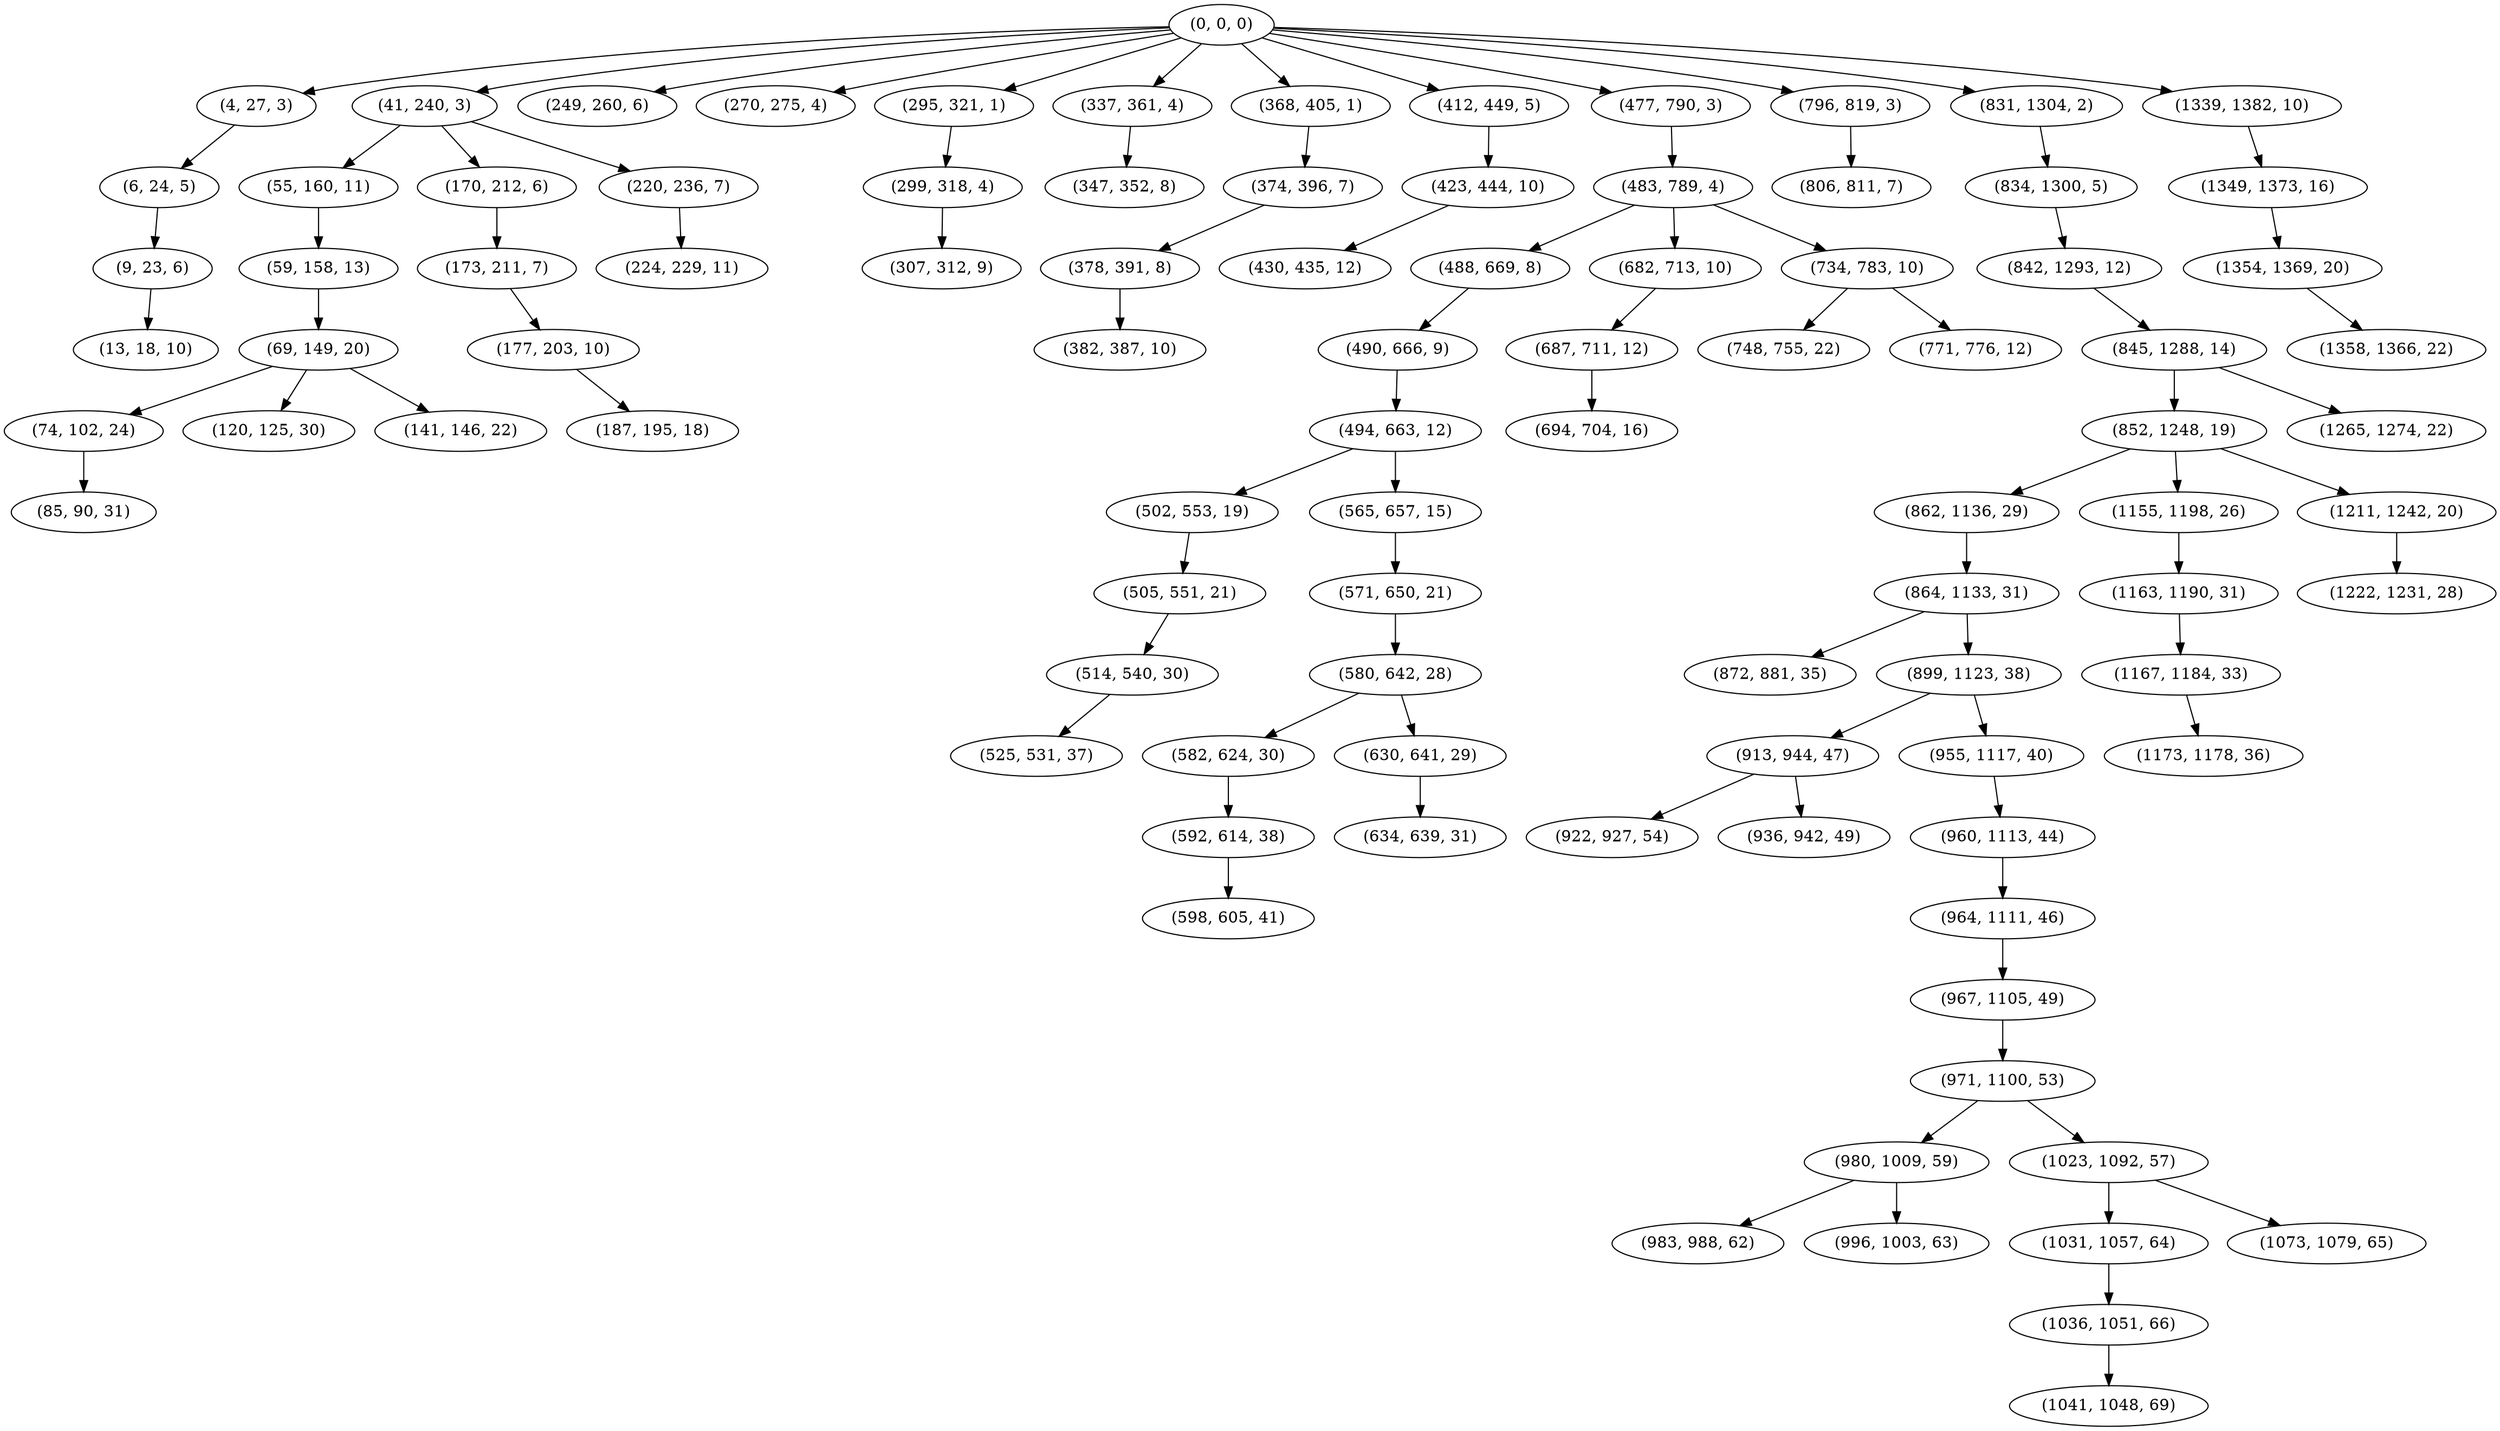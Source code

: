 digraph tree {
    "(0, 0, 0)";
    "(4, 27, 3)";
    "(6, 24, 5)";
    "(9, 23, 6)";
    "(13, 18, 10)";
    "(41, 240, 3)";
    "(55, 160, 11)";
    "(59, 158, 13)";
    "(69, 149, 20)";
    "(74, 102, 24)";
    "(85, 90, 31)";
    "(120, 125, 30)";
    "(141, 146, 22)";
    "(170, 212, 6)";
    "(173, 211, 7)";
    "(177, 203, 10)";
    "(187, 195, 18)";
    "(220, 236, 7)";
    "(224, 229, 11)";
    "(249, 260, 6)";
    "(270, 275, 4)";
    "(295, 321, 1)";
    "(299, 318, 4)";
    "(307, 312, 9)";
    "(337, 361, 4)";
    "(347, 352, 8)";
    "(368, 405, 1)";
    "(374, 396, 7)";
    "(378, 391, 8)";
    "(382, 387, 10)";
    "(412, 449, 5)";
    "(423, 444, 10)";
    "(430, 435, 12)";
    "(477, 790, 3)";
    "(483, 789, 4)";
    "(488, 669, 8)";
    "(490, 666, 9)";
    "(494, 663, 12)";
    "(502, 553, 19)";
    "(505, 551, 21)";
    "(514, 540, 30)";
    "(525, 531, 37)";
    "(565, 657, 15)";
    "(571, 650, 21)";
    "(580, 642, 28)";
    "(582, 624, 30)";
    "(592, 614, 38)";
    "(598, 605, 41)";
    "(630, 641, 29)";
    "(634, 639, 31)";
    "(682, 713, 10)";
    "(687, 711, 12)";
    "(694, 704, 16)";
    "(734, 783, 10)";
    "(748, 755, 22)";
    "(771, 776, 12)";
    "(796, 819, 3)";
    "(806, 811, 7)";
    "(831, 1304, 2)";
    "(834, 1300, 5)";
    "(842, 1293, 12)";
    "(845, 1288, 14)";
    "(852, 1248, 19)";
    "(862, 1136, 29)";
    "(864, 1133, 31)";
    "(872, 881, 35)";
    "(899, 1123, 38)";
    "(913, 944, 47)";
    "(922, 927, 54)";
    "(936, 942, 49)";
    "(955, 1117, 40)";
    "(960, 1113, 44)";
    "(964, 1111, 46)";
    "(967, 1105, 49)";
    "(971, 1100, 53)";
    "(980, 1009, 59)";
    "(983, 988, 62)";
    "(996, 1003, 63)";
    "(1023, 1092, 57)";
    "(1031, 1057, 64)";
    "(1036, 1051, 66)";
    "(1041, 1048, 69)";
    "(1073, 1079, 65)";
    "(1155, 1198, 26)";
    "(1163, 1190, 31)";
    "(1167, 1184, 33)";
    "(1173, 1178, 36)";
    "(1211, 1242, 20)";
    "(1222, 1231, 28)";
    "(1265, 1274, 22)";
    "(1339, 1382, 10)";
    "(1349, 1373, 16)";
    "(1354, 1369, 20)";
    "(1358, 1366, 22)";
    "(0, 0, 0)" -> "(4, 27, 3)";
    "(0, 0, 0)" -> "(41, 240, 3)";
    "(0, 0, 0)" -> "(249, 260, 6)";
    "(0, 0, 0)" -> "(270, 275, 4)";
    "(0, 0, 0)" -> "(295, 321, 1)";
    "(0, 0, 0)" -> "(337, 361, 4)";
    "(0, 0, 0)" -> "(368, 405, 1)";
    "(0, 0, 0)" -> "(412, 449, 5)";
    "(0, 0, 0)" -> "(477, 790, 3)";
    "(0, 0, 0)" -> "(796, 819, 3)";
    "(0, 0, 0)" -> "(831, 1304, 2)";
    "(0, 0, 0)" -> "(1339, 1382, 10)";
    "(4, 27, 3)" -> "(6, 24, 5)";
    "(6, 24, 5)" -> "(9, 23, 6)";
    "(9, 23, 6)" -> "(13, 18, 10)";
    "(41, 240, 3)" -> "(55, 160, 11)";
    "(41, 240, 3)" -> "(170, 212, 6)";
    "(41, 240, 3)" -> "(220, 236, 7)";
    "(55, 160, 11)" -> "(59, 158, 13)";
    "(59, 158, 13)" -> "(69, 149, 20)";
    "(69, 149, 20)" -> "(74, 102, 24)";
    "(69, 149, 20)" -> "(120, 125, 30)";
    "(69, 149, 20)" -> "(141, 146, 22)";
    "(74, 102, 24)" -> "(85, 90, 31)";
    "(170, 212, 6)" -> "(173, 211, 7)";
    "(173, 211, 7)" -> "(177, 203, 10)";
    "(177, 203, 10)" -> "(187, 195, 18)";
    "(220, 236, 7)" -> "(224, 229, 11)";
    "(295, 321, 1)" -> "(299, 318, 4)";
    "(299, 318, 4)" -> "(307, 312, 9)";
    "(337, 361, 4)" -> "(347, 352, 8)";
    "(368, 405, 1)" -> "(374, 396, 7)";
    "(374, 396, 7)" -> "(378, 391, 8)";
    "(378, 391, 8)" -> "(382, 387, 10)";
    "(412, 449, 5)" -> "(423, 444, 10)";
    "(423, 444, 10)" -> "(430, 435, 12)";
    "(477, 790, 3)" -> "(483, 789, 4)";
    "(483, 789, 4)" -> "(488, 669, 8)";
    "(483, 789, 4)" -> "(682, 713, 10)";
    "(483, 789, 4)" -> "(734, 783, 10)";
    "(488, 669, 8)" -> "(490, 666, 9)";
    "(490, 666, 9)" -> "(494, 663, 12)";
    "(494, 663, 12)" -> "(502, 553, 19)";
    "(494, 663, 12)" -> "(565, 657, 15)";
    "(502, 553, 19)" -> "(505, 551, 21)";
    "(505, 551, 21)" -> "(514, 540, 30)";
    "(514, 540, 30)" -> "(525, 531, 37)";
    "(565, 657, 15)" -> "(571, 650, 21)";
    "(571, 650, 21)" -> "(580, 642, 28)";
    "(580, 642, 28)" -> "(582, 624, 30)";
    "(580, 642, 28)" -> "(630, 641, 29)";
    "(582, 624, 30)" -> "(592, 614, 38)";
    "(592, 614, 38)" -> "(598, 605, 41)";
    "(630, 641, 29)" -> "(634, 639, 31)";
    "(682, 713, 10)" -> "(687, 711, 12)";
    "(687, 711, 12)" -> "(694, 704, 16)";
    "(734, 783, 10)" -> "(748, 755, 22)";
    "(734, 783, 10)" -> "(771, 776, 12)";
    "(796, 819, 3)" -> "(806, 811, 7)";
    "(831, 1304, 2)" -> "(834, 1300, 5)";
    "(834, 1300, 5)" -> "(842, 1293, 12)";
    "(842, 1293, 12)" -> "(845, 1288, 14)";
    "(845, 1288, 14)" -> "(852, 1248, 19)";
    "(845, 1288, 14)" -> "(1265, 1274, 22)";
    "(852, 1248, 19)" -> "(862, 1136, 29)";
    "(852, 1248, 19)" -> "(1155, 1198, 26)";
    "(852, 1248, 19)" -> "(1211, 1242, 20)";
    "(862, 1136, 29)" -> "(864, 1133, 31)";
    "(864, 1133, 31)" -> "(872, 881, 35)";
    "(864, 1133, 31)" -> "(899, 1123, 38)";
    "(899, 1123, 38)" -> "(913, 944, 47)";
    "(899, 1123, 38)" -> "(955, 1117, 40)";
    "(913, 944, 47)" -> "(922, 927, 54)";
    "(913, 944, 47)" -> "(936, 942, 49)";
    "(955, 1117, 40)" -> "(960, 1113, 44)";
    "(960, 1113, 44)" -> "(964, 1111, 46)";
    "(964, 1111, 46)" -> "(967, 1105, 49)";
    "(967, 1105, 49)" -> "(971, 1100, 53)";
    "(971, 1100, 53)" -> "(980, 1009, 59)";
    "(971, 1100, 53)" -> "(1023, 1092, 57)";
    "(980, 1009, 59)" -> "(983, 988, 62)";
    "(980, 1009, 59)" -> "(996, 1003, 63)";
    "(1023, 1092, 57)" -> "(1031, 1057, 64)";
    "(1023, 1092, 57)" -> "(1073, 1079, 65)";
    "(1031, 1057, 64)" -> "(1036, 1051, 66)";
    "(1036, 1051, 66)" -> "(1041, 1048, 69)";
    "(1155, 1198, 26)" -> "(1163, 1190, 31)";
    "(1163, 1190, 31)" -> "(1167, 1184, 33)";
    "(1167, 1184, 33)" -> "(1173, 1178, 36)";
    "(1211, 1242, 20)" -> "(1222, 1231, 28)";
    "(1339, 1382, 10)" -> "(1349, 1373, 16)";
    "(1349, 1373, 16)" -> "(1354, 1369, 20)";
    "(1354, 1369, 20)" -> "(1358, 1366, 22)";
}

